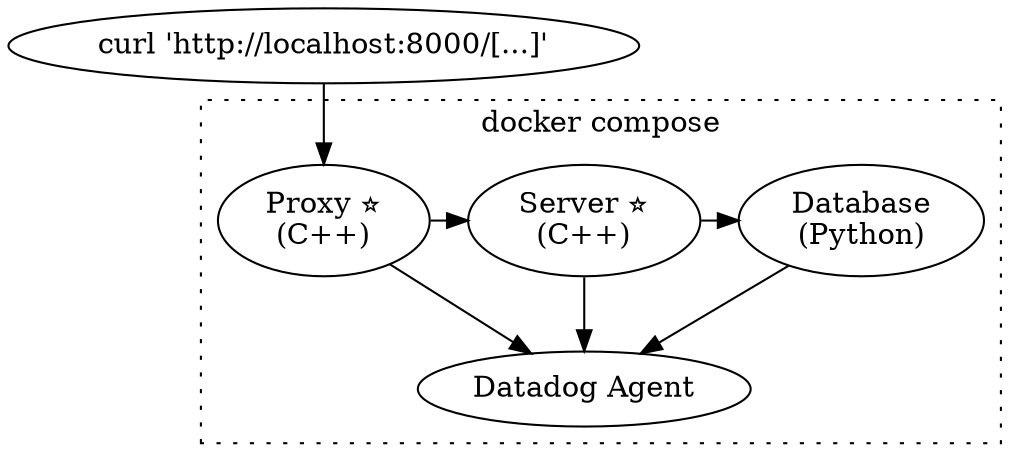 digraph {
    rankdir="TB";

    curl [label="curl 'http://localhost:8000/[...]'"];
    curl -> proxy;

     subgraph cluster_docker_compose {
        label="docker compose";
        rankdir="LR";
        graph[style=dotted];

        proxy [label="Proxy ⭐\n(C++)"];
        server [label="Server ⭐\n(C++)"];
        database [label="Database\n(Python)"];
        agent [label="Datadog Agent"];

        {
            rank=source;
            proxy -> server -> database;
        }

        {
            proxy -> agent;
            server -> agent;
            database -> agent;
        }
     }
}

